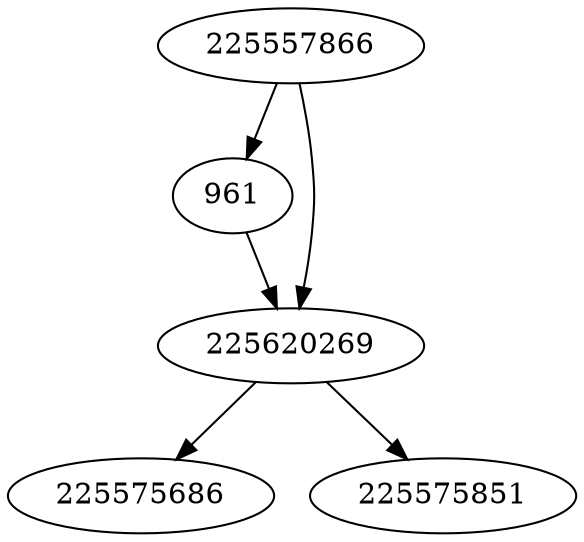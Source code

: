 strict digraph  {
961;
225575686;
225557866;
225575851;
225620269;
961 -> 225620269;
225557866 -> 961;
225557866 -> 225620269;
225620269 -> 225575851;
225620269 -> 225575686;
}
